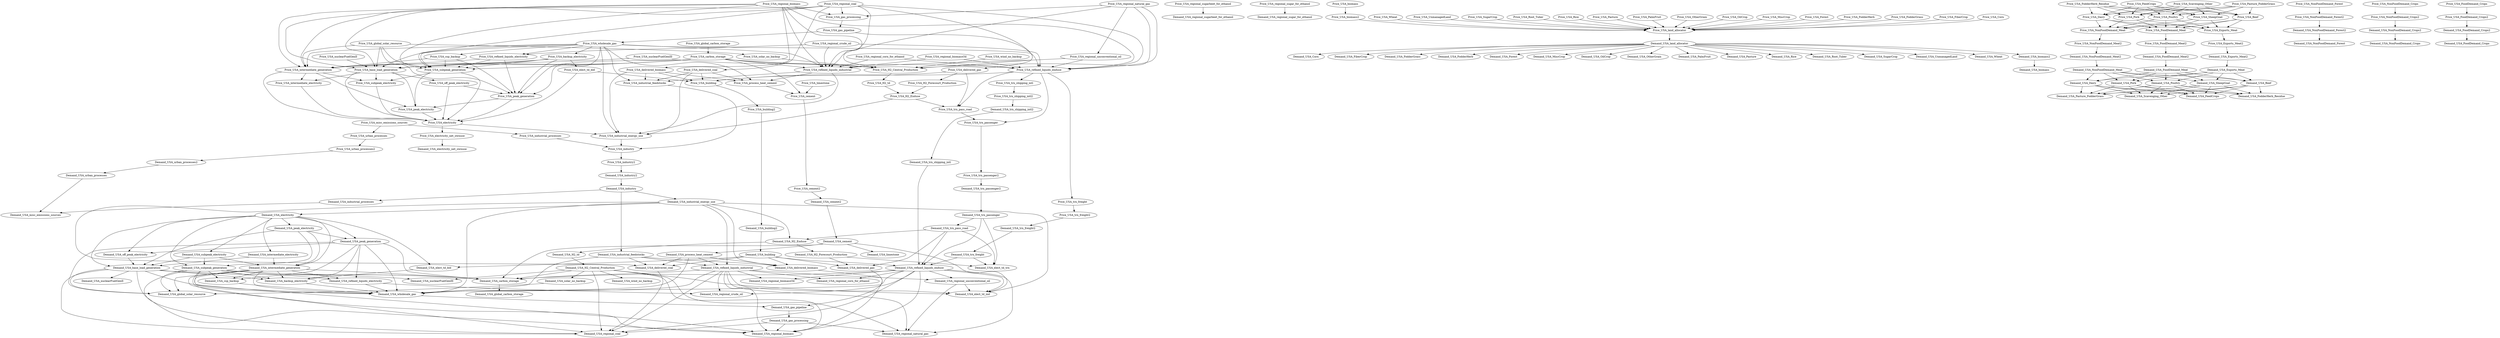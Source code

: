 digraph gcam {
Price_USA_wind_no_backup -> Price_USA_H2_Central_Production;
Price_USA_H2_Central_Production -> Price_USA_H2_td;
Price_USA_H2_td -> Price_USA_H2_Enduse;
Price_USA_H2_Enduse -> Price_USA_industrial_energy_use;
Price_USA_H2_Enduse -> Price_USA_trn_pass_road;
Price_USA_trn_pass_road -> Price_USA_trn_passenger;
Price_USA_trn_passenger -> Price_USA_trn_passenger2;
Price_USA_trn_passenger2 -> Demand_USA_trn_passenger2;
Demand_USA_trn_passenger2 -> Demand_USA_trn_passenger;
Demand_USA_trn_passenger -> Demand_USA_elect_td_trn;
Demand_USA_trn_passenger -> Demand_USA_refined_liquids_enduse;
Demand_USA_trn_passenger -> Demand_USA_trn_pass_road;
Demand_USA_trn_pass_road -> Demand_USA_H2_Enduse;
Demand_USA_trn_pass_road -> Demand_USA_delivered_gas;
Demand_USA_trn_pass_road -> Demand_USA_elect_td_trn;
Demand_USA_trn_pass_road -> Demand_USA_refined_liquids_enduse;
Demand_USA_refined_liquids_enduse -> Demand_USA_carbon_storage;
Demand_USA_refined_liquids_enduse -> Demand_USA_elect_td_ind;
Demand_USA_refined_liquids_enduse -> Demand_USA_regional_biomassOil;
Demand_USA_refined_liquids_enduse -> Demand_USA_regional_biomass;
Demand_USA_refined_liquids_enduse -> Demand_USA_regional_coal;
Demand_USA_refined_liquids_enduse -> Demand_USA_regional_corn_for_ethanol;
Demand_USA_refined_liquids_enduse -> Demand_USA_regional_crude_oil;
Demand_USA_refined_liquids_enduse -> Demand_USA_regional_natural_gas;
Demand_USA_refined_liquids_enduse -> Demand_USA_regional_unconventional_oil;
Demand_USA_refined_liquids_enduse -> Demand_USA_wholesale_gas;
Demand_USA_wholesale_gas -> Demand_USA_gas_pipeline;
Demand_USA_gas_pipeline -> Demand_USA_gas_processing;
Demand_USA_gas_processing -> Demand_USA_regional_biomass;
Demand_USA_gas_processing -> Demand_USA_regional_coal;
Demand_USA_gas_processing -> Demand_USA_regional_natural_gas;
Demand_USA_regional_unconventional_oil -> Demand_USA_elect_td_ind;
Demand_USA_regional_unconventional_oil -> Demand_USA_regional_natural_gas;
Demand_USA_carbon_storage -> Demand_USA_global_carbon_storage;
Demand_USA_delivered_gas -> Demand_USA_gas_pipeline;
Demand_USA_H2_Enduse -> Demand_USA_H2_Forecourt_Production;
Demand_USA_H2_Enduse -> Demand_USA_H2_td;
Demand_USA_H2_td -> Demand_USA_H2_Central_Production;
Demand_USA_H2_Central_Production -> Demand_USA_carbon_storage;
Demand_USA_H2_Central_Production -> Demand_USA_elect_td_ind;
Demand_USA_H2_Central_Production -> Demand_USA_nuclearFuelGenIII;
Demand_USA_H2_Central_Production -> Demand_USA_regional_biomass;
Demand_USA_H2_Central_Production -> Demand_USA_regional_coal;
Demand_USA_H2_Central_Production -> Demand_USA_regional_natural_gas;
Demand_USA_H2_Central_Production -> Demand_USA_solar_no_backup;
Demand_USA_H2_Central_Production -> Demand_USA_wind_no_backup;
Demand_USA_solar_no_backup -> Demand_USA_global_solar_resource;
Demand_USA_H2_Forecourt_Production -> Demand_USA_delivered_gas;
Demand_USA_H2_Forecourt_Production -> Demand_USA_elect_td_trn;
Price_USA_industrial_energy_use -> Price_USA_industry;
Price_USA_industry -> Price_USA_industry2;
Price_USA_industry2 -> Demand_USA_industry2;
Demand_USA_industry2 -> Demand_USA_industry;
Demand_USA_industry -> Demand_USA_industrial_energy_use;
Demand_USA_industry -> Demand_USA_industrial_feedstocks;
Demand_USA_industry -> Demand_USA_industrial_processes;
Demand_USA_industrial_processes -> Demand_USA_misc_emissions_sources;
Demand_USA_industrial_feedstocks -> Demand_USA_delivered_biomass;
Demand_USA_industrial_feedstocks -> Demand_USA_delivered_coal;
Demand_USA_industrial_feedstocks -> Demand_USA_refined_liquids_industrial;
Demand_USA_industrial_feedstocks -> Demand_USA_wholesale_gas;
Demand_USA_refined_liquids_industrial -> Demand_USA_carbon_storage;
Demand_USA_refined_liquids_industrial -> Demand_USA_elect_td_ind;
Demand_USA_refined_liquids_industrial -> Demand_USA_regional_biomassOil;
Demand_USA_refined_liquids_industrial -> Demand_USA_regional_biomass;
Demand_USA_refined_liquids_industrial -> Demand_USA_regional_coal;
Demand_USA_refined_liquids_industrial -> Demand_USA_regional_corn_for_ethanol;
Demand_USA_refined_liquids_industrial -> Demand_USA_regional_crude_oil;
Demand_USA_refined_liquids_industrial -> Demand_USA_regional_natural_gas;
Demand_USA_refined_liquids_industrial -> Demand_USA_regional_unconventional_oil;
Demand_USA_refined_liquids_industrial -> Demand_USA_wholesale_gas;
Demand_USA_delivered_coal -> Demand_USA_regional_coal;
Demand_USA_delivered_biomass -> Demand_USA_regional_biomass;
Demand_USA_industrial_energy_use -> Demand_USA_H2_Enduse;
Demand_USA_industrial_energy_use -> Demand_USA_delivered_biomass;
Demand_USA_industrial_energy_use -> Demand_USA_delivered_coal;
Demand_USA_industrial_energy_use -> Demand_USA_elect_td_ind;
Demand_USA_industrial_energy_use -> Demand_USA_electricity;
Demand_USA_industrial_energy_use -> Demand_USA_refined_liquids_industrial;
Demand_USA_industrial_energy_use -> Demand_USA_wholesale_gas;
Demand_USA_electricity -> Demand_USA_base_load_generation;
Demand_USA_electricity -> Demand_USA_elect_td_bld;
Demand_USA_electricity -> Demand_USA_intermediate_electricity;
Demand_USA_electricity -> Demand_USA_intermediate_generation;
Demand_USA_electricity -> Demand_USA_off_peak_electricity;
Demand_USA_electricity -> Demand_USA_peak_electricity;
Demand_USA_electricity -> Demand_USA_peak_generation;
Demand_USA_electricity -> Demand_USA_subpeak_electricity;
Demand_USA_electricity -> Demand_USA_subpeak_generation;
Demand_USA_subpeak_generation -> Demand_USA_backup_electricity;
Demand_USA_subpeak_generation -> Demand_USA_carbon_storage;
Demand_USA_subpeak_generation -> Demand_USA_csp_backup;
Demand_USA_subpeak_generation -> Demand_USA_global_solar_resource;
Demand_USA_subpeak_generation -> Demand_USA_refined_liquids_electricity;
Demand_USA_subpeak_generation -> Demand_USA_regional_biomass;
Demand_USA_subpeak_generation -> Demand_USA_regional_coal;
Demand_USA_subpeak_generation -> Demand_USA_wholesale_gas;
Demand_USA_refined_liquids_electricity -> Demand_USA_regional_crude_oil;
Demand_USA_refined_liquids_electricity -> Demand_USA_wholesale_gas;
Demand_USA_csp_backup -> Demand_USA_wholesale_gas;
Demand_USA_backup_electricity -> Demand_USA_wholesale_gas;
Demand_USA_subpeak_electricity -> Demand_USA_base_load_generation;
Demand_USA_subpeak_electricity -> Demand_USA_intermediate_generation;
Demand_USA_subpeak_electricity -> Demand_USA_subpeak_generation;
Demand_USA_intermediate_generation -> Demand_USA_backup_electricity;
Demand_USA_intermediate_generation -> Demand_USA_carbon_storage;
Demand_USA_intermediate_generation -> Demand_USA_csp_backup;
Demand_USA_intermediate_generation -> Demand_USA_global_solar_resource;
Demand_USA_intermediate_generation -> Demand_USA_refined_liquids_electricity;
Demand_USA_intermediate_generation -> Demand_USA_regional_biomass;
Demand_USA_intermediate_generation -> Demand_USA_regional_coal;
Demand_USA_intermediate_generation -> Demand_USA_wholesale_gas;
Demand_USA_base_load_generation -> Demand_USA_backup_electricity;
Demand_USA_base_load_generation -> Demand_USA_carbon_storage;
Demand_USA_base_load_generation -> Demand_USA_global_solar_resource;
Demand_USA_base_load_generation -> Demand_USA_nuclearFuelGenIII;
Demand_USA_base_load_generation -> Demand_USA_nuclearFuelGenII;
Demand_USA_base_load_generation -> Demand_USA_regional_biomass;
Demand_USA_base_load_generation -> Demand_USA_regional_coal;
Demand_USA_base_load_generation -> Demand_USA_wholesale_gas;
Demand_USA_peak_generation -> Demand_USA_backup_electricity;
Demand_USA_peak_generation -> Demand_USA_carbon_storage;
Demand_USA_peak_generation -> Demand_USA_csp_backup;
Demand_USA_peak_generation -> Demand_USA_global_solar_resource;
Demand_USA_peak_generation -> Demand_USA_off_peak_electricity;
Demand_USA_peak_generation -> Demand_USA_refined_liquids_electricity;
Demand_USA_peak_generation -> Demand_USA_wholesale_gas;
Demand_USA_off_peak_electricity -> Demand_USA_base_load_generation;
Demand_USA_peak_electricity -> Demand_USA_base_load_generation;
Demand_USA_peak_electricity -> Demand_USA_intermediate_generation;
Demand_USA_peak_electricity -> Demand_USA_peak_generation;
Demand_USA_peak_electricity -> Demand_USA_subpeak_generation;
Demand_USA_intermediate_electricity -> Demand_USA_base_load_generation;
Demand_USA_intermediate_electricity -> Demand_USA_intermediate_generation;
Demand_USA_elect_td_bld -> Demand_USA_backup_electricity;
Price_USA_regional_sugarbeet_for_ethanol -> Demand_USA_regional_sugarbeet_for_ethanol;
Price_USA_regional_sugar_for_ethanol -> Demand_USA_regional_sugar_for_ethanol;
Price_USA_regional_natural_gas -> Price_USA_H2_Central_Production;
Price_USA_regional_natural_gas -> Price_USA_gas_processing;
Price_USA_regional_natural_gas -> Price_USA_refined_liquids_enduse;
Price_USA_regional_natural_gas -> Price_USA_refined_liquids_industrial;
Price_USA_regional_natural_gas -> Price_USA_regional_unconventional_oil;
Price_USA_regional_unconventional_oil -> Price_USA_refined_liquids_enduse;
Price_USA_regional_unconventional_oil -> Price_USA_refined_liquids_industrial;
Price_USA_refined_liquids_industrial -> Price_USA_industrial_energy_use;
Price_USA_refined_liquids_industrial -> Price_USA_industrial_feedstocks;
Price_USA_refined_liquids_industrial -> Price_USA_process_heat_cement;
Price_USA_process_heat_cement -> Price_USA_cement;
Price_USA_cement -> Price_USA_cement2;
Price_USA_cement2 -> Demand_USA_cement2;
Demand_USA_cement2 -> Demand_USA_cement;
Demand_USA_cement -> Demand_USA_carbon_storage;
Demand_USA_cement -> Demand_USA_elect_td_ind;
Demand_USA_cement -> Demand_USA_limestone;
Demand_USA_cement -> Demand_USA_process_heat_cement;
Demand_USA_process_heat_cement -> Demand_USA_delivered_biomass;
Demand_USA_process_heat_cement -> Demand_USA_delivered_coal;
Demand_USA_process_heat_cement -> Demand_USA_refined_liquids_industrial;
Demand_USA_process_heat_cement -> Demand_USA_wholesale_gas;
Price_USA_industrial_feedstocks -> Price_USA_industry;
Price_USA_refined_liquids_enduse -> Price_USA_building;
Price_USA_refined_liquids_enduse -> Price_USA_trn_freight;
Price_USA_refined_liquids_enduse -> Price_USA_trn_pass_road;
Price_USA_refined_liquids_enduse -> Price_USA_trn_passenger;
Price_USA_refined_liquids_enduse -> Price_USA_trn_shipping_intl;
Price_USA_trn_shipping_intl -> Price_USA_trn_shipping_intl2;
Price_USA_trn_shipping_intl2 -> Demand_USA_trn_shipping_intl2;
Demand_USA_trn_shipping_intl2 -> Demand_USA_trn_shipping_intl;
Demand_USA_trn_shipping_intl -> Demand_USA_refined_liquids_enduse;
Price_USA_trn_freight -> Price_USA_trn_freight2;
Price_USA_trn_freight2 -> Demand_USA_trn_freight2;
Demand_USA_trn_freight2 -> Demand_USA_trn_freight;
Demand_USA_trn_freight -> Demand_USA_elect_td_trn;
Demand_USA_trn_freight -> Demand_USA_refined_liquids_enduse;
Price_USA_building -> Price_USA_building2;
Price_USA_building2 -> Demand_USA_building2;
Demand_USA_building2 -> Demand_USA_building;
Demand_USA_building -> Demand_USA_delivered_biomass;
Demand_USA_building -> Demand_USA_delivered_coal;
Demand_USA_building -> Demand_USA_delivered_gas;
Demand_USA_building -> Demand_USA_elect_td_bld;
Demand_USA_building -> Demand_USA_refined_liquids_enduse;
Price_USA_gas_processing -> Price_USA_gas_pipeline;
Price_USA_gas_pipeline -> Price_USA_delivered_gas;
Price_USA_gas_pipeline -> Price_USA_wholesale_gas;
Price_USA_wholesale_gas -> Price_USA_backup_electricity;
Price_USA_wholesale_gas -> Price_USA_base_load_generation;
Price_USA_wholesale_gas -> Price_USA_csp_backup;
Price_USA_wholesale_gas -> Price_USA_industrial_energy_use;
Price_USA_wholesale_gas -> Price_USA_industrial_feedstocks;
Price_USA_wholesale_gas -> Price_USA_intermediate_generation;
Price_USA_wholesale_gas -> Price_USA_peak_generation;
Price_USA_wholesale_gas -> Price_USA_process_heat_cement;
Price_USA_wholesale_gas -> Price_USA_refined_liquids_electricity;
Price_USA_wholesale_gas -> Price_USA_refined_liquids_enduse;
Price_USA_wholesale_gas -> Price_USA_refined_liquids_industrial;
Price_USA_wholesale_gas -> Price_USA_subpeak_generation;
Price_USA_subpeak_generation -> Price_USA_electricity;
Price_USA_subpeak_generation -> Price_USA_peak_electricity;
Price_USA_subpeak_generation -> Price_USA_subpeak_electricity;
Price_USA_subpeak_electricity -> Price_USA_electricity;
Price_USA_electricity -> Price_USA_electricity_net_ownuse;
Price_USA_electricity -> Price_USA_industrial_energy_use;
Price_USA_electricity_net_ownuse -> Demand_USA_electricity_net_ownuse;
Price_USA_peak_electricity -> Price_USA_electricity;
Price_USA_refined_liquids_electricity -> Price_USA_intermediate_generation;
Price_USA_refined_liquids_electricity -> Price_USA_peak_generation;
Price_USA_refined_liquids_electricity -> Price_USA_subpeak_generation;
Price_USA_peak_generation -> Price_USA_electricity;
Price_USA_peak_generation -> Price_USA_peak_electricity;
Price_USA_intermediate_generation -> Price_USA_electricity;
Price_USA_intermediate_generation -> Price_USA_intermediate_electricity;
Price_USA_intermediate_generation -> Price_USA_peak_electricity;
Price_USA_intermediate_generation -> Price_USA_subpeak_electricity;
Price_USA_intermediate_electricity -> Price_USA_electricity;
Price_USA_csp_backup -> Price_USA_intermediate_generation;
Price_USA_csp_backup -> Price_USA_peak_generation;
Price_USA_csp_backup -> Price_USA_subpeak_generation;
Price_USA_base_load_generation -> Price_USA_electricity;
Price_USA_base_load_generation -> Price_USA_intermediate_electricity;
Price_USA_base_load_generation -> Price_USA_off_peak_electricity;
Price_USA_base_load_generation -> Price_USA_peak_electricity;
Price_USA_base_load_generation -> Price_USA_subpeak_electricity;
Price_USA_off_peak_electricity -> Price_USA_electricity;
Price_USA_off_peak_electricity -> Price_USA_peak_generation;
Price_USA_backup_electricity -> Price_USA_base_load_generation;
Price_USA_backup_electricity -> Price_USA_elect_td_bld;
Price_USA_backup_electricity -> Price_USA_intermediate_generation;
Price_USA_backup_electricity -> Price_USA_peak_generation;
Price_USA_backup_electricity -> Price_USA_subpeak_generation;
Price_USA_elect_td_bld -> Price_USA_building;
Price_USA_elect_td_bld -> Price_USA_electricity;
Price_USA_delivered_gas -> Price_USA_H2_Forecourt_Production;
Price_USA_delivered_gas -> Price_USA_building;
Price_USA_delivered_gas -> Price_USA_trn_pass_road;
Price_USA_H2_Forecourt_Production -> Price_USA_H2_Enduse;
Price_USA_regional_crude_oil -> Price_USA_refined_liquids_electricity;
Price_USA_regional_crude_oil -> Price_USA_refined_liquids_enduse;
Price_USA_regional_crude_oil -> Price_USA_refined_liquids_industrial;
Price_USA_regional_corn_for_ethanol -> Price_USA_refined_liquids_enduse;
Price_USA_regional_corn_for_ethanol -> Price_USA_refined_liquids_industrial;
Price_USA_regional_coal -> Price_USA_H2_Central_Production;
Price_USA_regional_coal -> Price_USA_base_load_generation;
Price_USA_regional_coal -> Price_USA_delivered_coal;
Price_USA_regional_coal -> Price_USA_gas_processing;
Price_USA_regional_coal -> Price_USA_intermediate_generation;
Price_USA_regional_coal -> Price_USA_refined_liquids_enduse;
Price_USA_regional_coal -> Price_USA_refined_liquids_industrial;
Price_USA_regional_coal -> Price_USA_subpeak_generation;
Price_USA_delivered_coal -> Price_USA_building;
Price_USA_delivered_coal -> Price_USA_industrial_energy_use;
Price_USA_delivered_coal -> Price_USA_industrial_feedstocks;
Price_USA_delivered_coal -> Price_USA_process_heat_cement;
Price_USA_regional_biomass -> Price_USA_H2_Central_Production;
Price_USA_regional_biomass -> Price_USA_base_load_generation;
Price_USA_regional_biomass -> Price_USA_delivered_biomass;
Price_USA_regional_biomass -> Price_USA_gas_processing;
Price_USA_regional_biomass -> Price_USA_intermediate_generation;
Price_USA_regional_biomass -> Price_USA_refined_liquids_enduse;
Price_USA_regional_biomass -> Price_USA_refined_liquids_industrial;
Price_USA_regional_biomass -> Price_USA_subpeak_generation;
Price_USA_delivered_biomass -> Price_USA_building;
Price_USA_delivered_biomass -> Price_USA_industrial_energy_use;
Price_USA_delivered_biomass -> Price_USA_industrial_feedstocks;
Price_USA_delivered_biomass -> Price_USA_process_heat_cement;
Price_USA_regional_biomassOil -> Price_USA_refined_liquids_enduse;
Price_USA_regional_biomassOil -> Price_USA_refined_liquids_industrial;
Price_USA_nuclearFuelGenII -> Price_USA_base_load_generation;
Price_USA_nuclearFuelGenIII -> Price_USA_H2_Central_Production;
Price_USA_nuclearFuelGenIII -> Price_USA_base_load_generation;
Price_USA_misc_emissions_sources -> Price_USA_industrial_processes;
Price_USA_misc_emissions_sources -> Price_USA_urban_processes;
Price_USA_urban_processes -> Price_USA_urban_processes2;
Price_USA_urban_processes2 -> Demand_USA_urban_processes2;
Demand_USA_urban_processes2 -> Demand_USA_urban_processes;
Demand_USA_urban_processes -> Demand_USA_misc_emissions_sources;
Price_USA_industrial_processes -> Price_USA_industry;
Price_USA_limestone -> Price_USA_cement;
Price_USA_global_solar_resource -> Price_USA_base_load_generation;
Price_USA_global_solar_resource -> Price_USA_intermediate_generation;
Price_USA_global_solar_resource -> Price_USA_peak_generation;
Price_USA_global_solar_resource -> Price_USA_solar_no_backup;
Price_USA_global_solar_resource -> Price_USA_subpeak_generation;
Price_USA_solar_no_backup -> Price_USA_H2_Central_Production;
Price_USA_global_carbon_storage -> Price_USA_carbon_storage;
Price_USA_carbon_storage -> Price_USA_H2_Central_Production;
Price_USA_carbon_storage -> Price_USA_base_load_generation;
Price_USA_carbon_storage -> Price_USA_cement;
Price_USA_carbon_storage -> Price_USA_intermediate_generation;
Price_USA_carbon_storage -> Price_USA_peak_generation;
Price_USA_carbon_storage -> Price_USA_refined_liquids_enduse;
Price_USA_carbon_storage -> Price_USA_refined_liquids_industrial;
Price_USA_carbon_storage -> Price_USA_subpeak_generation;
Price_USA_biomass -> Price_USA_biomass2;
Price_USA_biomass2 -> Price_USA_land_allocator;
Price_USA_land_allocator -> Demand_USA_land_allocator;
Demand_USA_land_allocator -> Demand_USA_Corn;
Demand_USA_land_allocator -> Demand_USA_FiberCrop;
Demand_USA_land_allocator -> Demand_USA_FodderGrass;
Demand_USA_land_allocator -> Demand_USA_FodderHerb;
Demand_USA_land_allocator -> Demand_USA_Forest;
Demand_USA_land_allocator -> Demand_USA_MiscCrop;
Demand_USA_land_allocator -> Demand_USA_OilCrop;
Demand_USA_land_allocator -> Demand_USA_OtherGrain;
Demand_USA_land_allocator -> Demand_USA_PalmFruit;
Demand_USA_land_allocator -> Demand_USA_Pasture;
Demand_USA_land_allocator -> Demand_USA_Rice;
Demand_USA_land_allocator -> Demand_USA_Root_Tuber;
Demand_USA_land_allocator -> Demand_USA_SugarCrop;
Demand_USA_land_allocator -> Demand_USA_UnmanagedLand;
Demand_USA_land_allocator -> Demand_USA_Wheat;
Demand_USA_land_allocator -> Demand_USA_biomass2;
Demand_USA_biomass2 -> Demand_USA_biomass;
Price_USA_Wheat -> Price_USA_land_allocator;
Price_USA_UnmanagedLand -> Price_USA_land_allocator;
Price_USA_SugarCrop -> Price_USA_land_allocator;
Price_USA_Scavenging_Other -> Price_USA_Beef;
Price_USA_Scavenging_Other -> Price_USA_Dairy;
Price_USA_Scavenging_Other -> Price_USA_Pork;
Price_USA_Scavenging_Other -> Price_USA_Poultry;
Price_USA_Scavenging_Other -> Price_USA_SheepGoat;
Price_USA_SheepGoat -> Price_USA_Exports_Meat;
Price_USA_SheepGoat -> Price_USA_FoodDemand_Meat;
Price_USA_SheepGoat -> Price_USA_NonFoodDemand_Meat;
Price_USA_NonFoodDemand_Meat -> Price_USA_NonFoodDemand_Meat2;
Price_USA_NonFoodDemand_Meat2 -> Demand_USA_NonFoodDemand_Meat2;
Demand_USA_NonFoodDemand_Meat2 -> Demand_USA_NonFoodDemand_Meat;
Demand_USA_NonFoodDemand_Meat -> Demand_USA_Beef;
Demand_USA_NonFoodDemand_Meat -> Demand_USA_Dairy;
Demand_USA_NonFoodDemand_Meat -> Demand_USA_Pork;
Demand_USA_NonFoodDemand_Meat -> Demand_USA_Poultry;
Demand_USA_NonFoodDemand_Meat -> Demand_USA_SheepGoat;
Demand_USA_SheepGoat -> Demand_USA_FeedCrops;
Demand_USA_SheepGoat -> Demand_USA_FodderHerb_Residue;
Demand_USA_SheepGoat -> Demand_USA_Pasture_FodderGrass;
Demand_USA_SheepGoat -> Demand_USA_Scavenging_Other;
Demand_USA_Poultry -> Demand_USA_FeedCrops;
Demand_USA_Poultry -> Demand_USA_FodderHerb_Residue;
Demand_USA_Poultry -> Demand_USA_Pasture_FodderGrass;
Demand_USA_Poultry -> Demand_USA_Scavenging_Other;
Demand_USA_Pork -> Demand_USA_FeedCrops;
Demand_USA_Pork -> Demand_USA_FodderHerb_Residue;
Demand_USA_Pork -> Demand_USA_Pasture_FodderGrass;
Demand_USA_Pork -> Demand_USA_Scavenging_Other;
Demand_USA_Dairy -> Demand_USA_FeedCrops;
Demand_USA_Dairy -> Demand_USA_FodderHerb_Residue;
Demand_USA_Dairy -> Demand_USA_Pasture_FodderGrass;
Demand_USA_Dairy -> Demand_USA_Scavenging_Other;
Demand_USA_Beef -> Demand_USA_FeedCrops;
Demand_USA_Beef -> Demand_USA_FodderHerb_Residue;
Demand_USA_Beef -> Demand_USA_Pasture_FodderGrass;
Demand_USA_Beef -> Demand_USA_Scavenging_Other;
Price_USA_FoodDemand_Meat -> Price_USA_FoodDemand_Meat2;
Price_USA_FoodDemand_Meat2 -> Demand_USA_FoodDemand_Meat2;
Demand_USA_FoodDemand_Meat2 -> Demand_USA_FoodDemand_Meat;
Demand_USA_FoodDemand_Meat -> Demand_USA_Beef;
Demand_USA_FoodDemand_Meat -> Demand_USA_Dairy;
Demand_USA_FoodDemand_Meat -> Demand_USA_Pork;
Demand_USA_FoodDemand_Meat -> Demand_USA_Poultry;
Demand_USA_FoodDemand_Meat -> Demand_USA_SheepGoat;
Price_USA_Exports_Meat -> Price_USA_Exports_Meat2;
Price_USA_Exports_Meat2 -> Demand_USA_Exports_Meat2;
Demand_USA_Exports_Meat2 -> Demand_USA_Exports_Meat;
Demand_USA_Exports_Meat -> Demand_USA_Beef;
Demand_USA_Exports_Meat -> Demand_USA_Dairy;
Demand_USA_Exports_Meat -> Demand_USA_Pork;
Demand_USA_Exports_Meat -> Demand_USA_Poultry;
Demand_USA_Exports_Meat -> Demand_USA_SheepGoat;
Price_USA_Poultry -> Price_USA_Exports_Meat;
Price_USA_Poultry -> Price_USA_FoodDemand_Meat;
Price_USA_Poultry -> Price_USA_NonFoodDemand_Meat;
Price_USA_Pork -> Price_USA_Exports_Meat;
Price_USA_Pork -> Price_USA_FoodDemand_Meat;
Price_USA_Pork -> Price_USA_NonFoodDemand_Meat;
Price_USA_Dairy -> Price_USA_Exports_Meat;
Price_USA_Dairy -> Price_USA_FoodDemand_Meat;
Price_USA_Dairy -> Price_USA_NonFoodDemand_Meat;
Price_USA_Beef -> Price_USA_Exports_Meat;
Price_USA_Beef -> Price_USA_FoodDemand_Meat;
Price_USA_Beef -> Price_USA_NonFoodDemand_Meat;
Price_USA_Root_Tuber -> Price_USA_land_allocator;
Price_USA_Rice -> Price_USA_land_allocator;
Price_USA_Pasture_FodderGrass -> Price_USA_Beef;
Price_USA_Pasture_FodderGrass -> Price_USA_Dairy;
Price_USA_Pasture_FodderGrass -> Price_USA_Pork;
Price_USA_Pasture_FodderGrass -> Price_USA_Poultry;
Price_USA_Pasture_FodderGrass -> Price_USA_SheepGoat;
Price_USA_Pasture -> Price_USA_land_allocator;
Price_USA_PalmFruit -> Price_USA_land_allocator;
Price_USA_OtherGrain -> Price_USA_land_allocator;
Price_USA_OilCrop -> Price_USA_land_allocator;
Price_USA_NonFoodDemand_Forest -> Price_USA_NonFoodDemand_Forest2;
Price_USA_NonFoodDemand_Forest2 -> Demand_USA_NonFoodDemand_Forest2;
Demand_USA_NonFoodDemand_Forest2 -> Demand_USA_NonFoodDemand_Forest;
Price_USA_NonFoodDemand_Crops -> Price_USA_NonFoodDemand_Crops2;
Price_USA_NonFoodDemand_Crops2 -> Demand_USA_NonFoodDemand_Crops2;
Demand_USA_NonFoodDemand_Crops2 -> Demand_USA_NonFoodDemand_Crops;
Price_USA_MiscCrop -> Price_USA_land_allocator;
Price_USA_Forest -> Price_USA_land_allocator;
Price_USA_FoodDemand_Crops -> Price_USA_FoodDemand_Crops2;
Price_USA_FoodDemand_Crops2 -> Demand_USA_FoodDemand_Crops2;
Demand_USA_FoodDemand_Crops2 -> Demand_USA_FoodDemand_Crops;
Price_USA_FodderHerb_Residue -> Price_USA_Beef;
Price_USA_FodderHerb_Residue -> Price_USA_Dairy;
Price_USA_FodderHerb_Residue -> Price_USA_Pork;
Price_USA_FodderHerb_Residue -> Price_USA_Poultry;
Price_USA_FodderHerb_Residue -> Price_USA_SheepGoat;
Price_USA_FodderHerb -> Price_USA_land_allocator;
Price_USA_FodderGrass -> Price_USA_land_allocator;
Price_USA_FiberCrop -> Price_USA_land_allocator;
Price_USA_FeedCrops -> Price_USA_Beef;
Price_USA_FeedCrops -> Price_USA_Dairy;
Price_USA_FeedCrops -> Price_USA_Pork;
Price_USA_FeedCrops -> Price_USA_Poultry;
Price_USA_FeedCrops -> Price_USA_SheepGoat;
Price_USA_Corn -> Price_USA_land_allocator;
}
